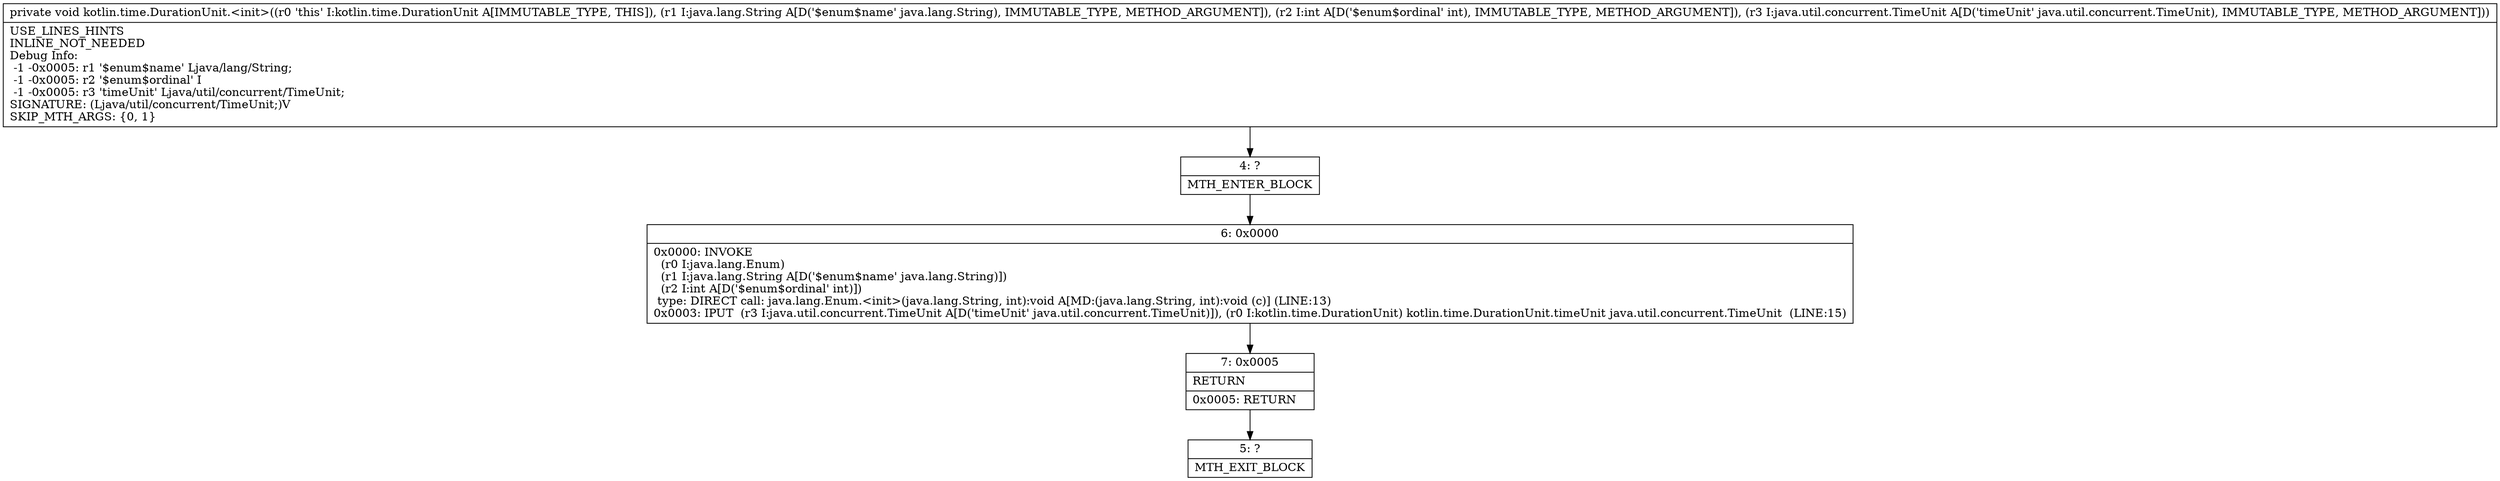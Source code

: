 digraph "CFG forkotlin.time.DurationUnit.\<init\>(Ljava\/lang\/String;ILjava\/util\/concurrent\/TimeUnit;)V" {
Node_4 [shape=record,label="{4\:\ ?|MTH_ENTER_BLOCK\l}"];
Node_6 [shape=record,label="{6\:\ 0x0000|0x0000: INVOKE  \l  (r0 I:java.lang.Enum)\l  (r1 I:java.lang.String A[D('$enum$name' java.lang.String)])\l  (r2 I:int A[D('$enum$ordinal' int)])\l type: DIRECT call: java.lang.Enum.\<init\>(java.lang.String, int):void A[MD:(java.lang.String, int):void (c)] (LINE:13)\l0x0003: IPUT  (r3 I:java.util.concurrent.TimeUnit A[D('timeUnit' java.util.concurrent.TimeUnit)]), (r0 I:kotlin.time.DurationUnit) kotlin.time.DurationUnit.timeUnit java.util.concurrent.TimeUnit  (LINE:15)\l}"];
Node_7 [shape=record,label="{7\:\ 0x0005|RETURN\l|0x0005: RETURN   \l}"];
Node_5 [shape=record,label="{5\:\ ?|MTH_EXIT_BLOCK\l}"];
MethodNode[shape=record,label="{private void kotlin.time.DurationUnit.\<init\>((r0 'this' I:kotlin.time.DurationUnit A[IMMUTABLE_TYPE, THIS]), (r1 I:java.lang.String A[D('$enum$name' java.lang.String), IMMUTABLE_TYPE, METHOD_ARGUMENT]), (r2 I:int A[D('$enum$ordinal' int), IMMUTABLE_TYPE, METHOD_ARGUMENT]), (r3 I:java.util.concurrent.TimeUnit A[D('timeUnit' java.util.concurrent.TimeUnit), IMMUTABLE_TYPE, METHOD_ARGUMENT]))  | USE_LINES_HINTS\lINLINE_NOT_NEEDED\lDebug Info:\l  \-1 \-0x0005: r1 '$enum$name' Ljava\/lang\/String;\l  \-1 \-0x0005: r2 '$enum$ordinal' I\l  \-1 \-0x0005: r3 'timeUnit' Ljava\/util\/concurrent\/TimeUnit;\lSIGNATURE: (Ljava\/util\/concurrent\/TimeUnit;)V\lSKIP_MTH_ARGS: \{0, 1\}\l}"];
MethodNode -> Node_4;Node_4 -> Node_6;
Node_6 -> Node_7;
Node_7 -> Node_5;
}


